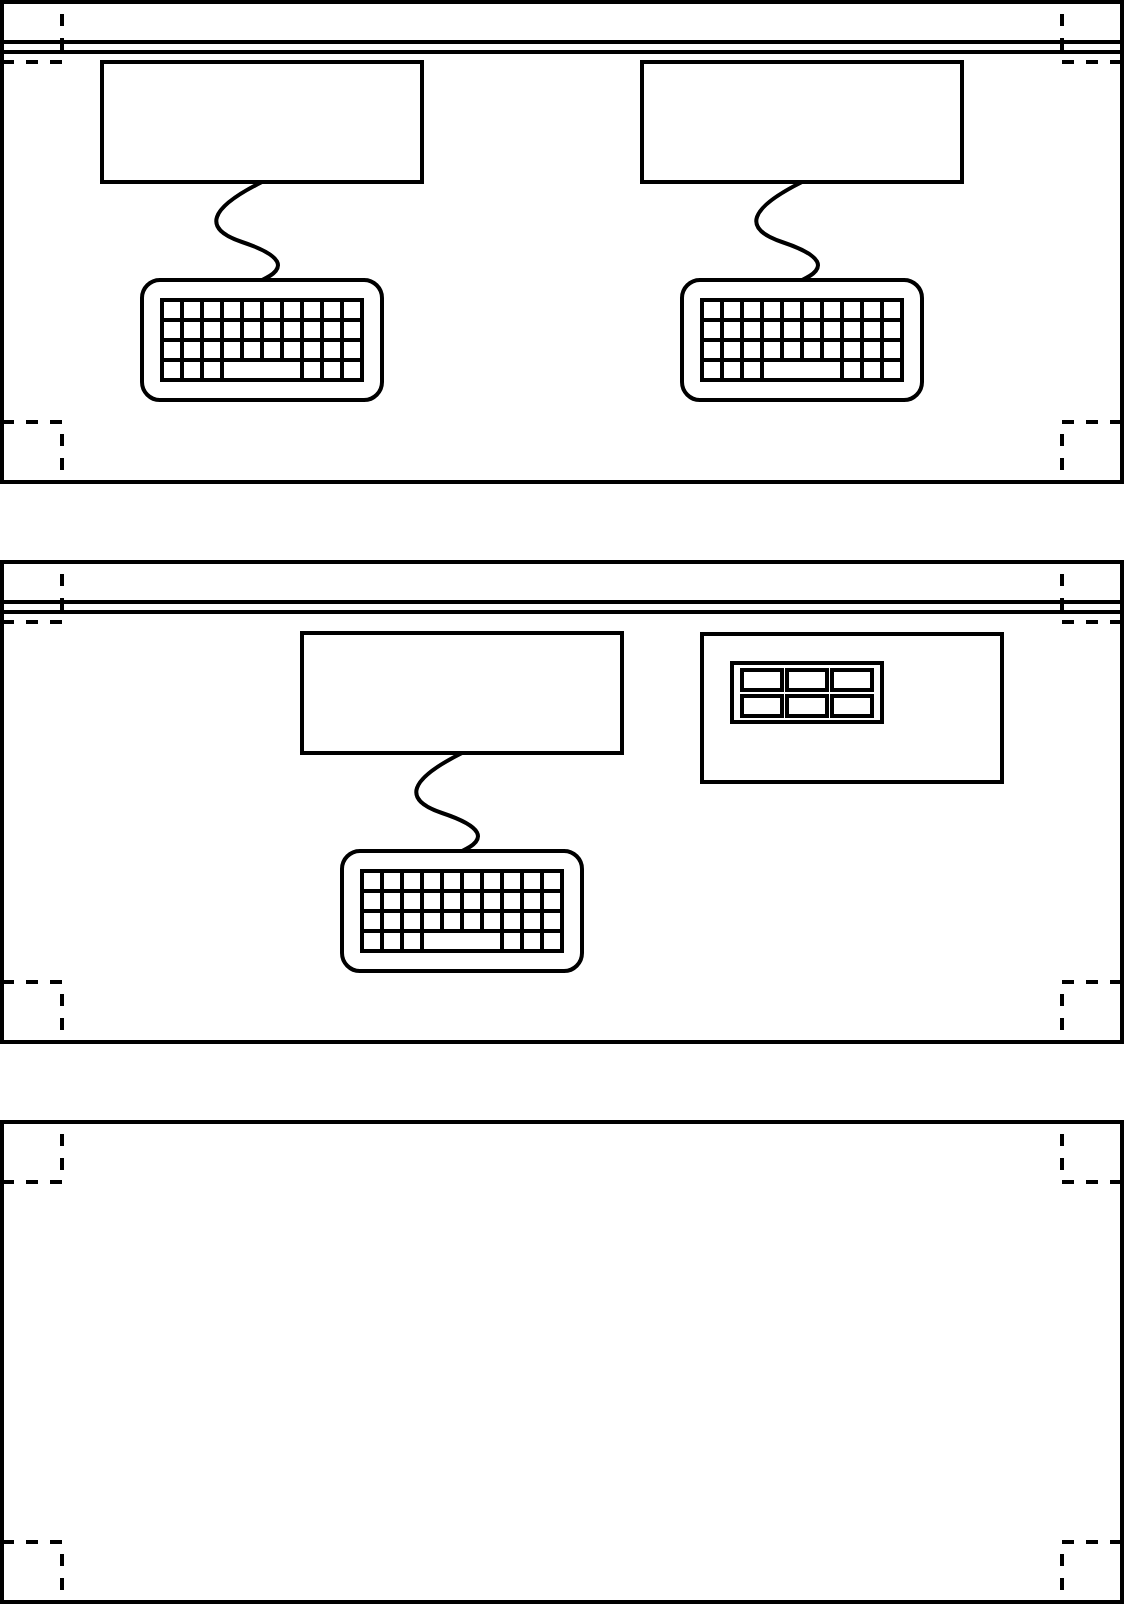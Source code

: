 <mxfile version="13.1.11" type="device"><diagram id="55ln4BADIllFZvffMcHa" name="Page-1"><mxGraphModel dx="1185" dy="594" grid="1" gridSize="10" guides="1" tooltips="1" connect="1" arrows="1" fold="1" page="1" pageScale="1" pageWidth="827" pageHeight="1169" math="0" shadow="0"><root><mxCell id="0"/><mxCell id="1" parent="0"/><mxCell id="zdKmjRw9UMCAb6w1FEv--1" value="" style="rounded=0;whiteSpace=wrap;html=1;fillColor=none;strokeWidth=2;" vertex="1" parent="1"><mxGeometry x="80" y="160" width="560" height="240" as="geometry"/></mxCell><mxCell id="zdKmjRw9UMCAb6w1FEv--2" value="" style="whiteSpace=wrap;html=1;aspect=fixed;dashed=1;fillColor=none;strokeWidth=2;" vertex="1" parent="1"><mxGeometry x="80" y="370" width="30" height="30" as="geometry"/></mxCell><mxCell id="zdKmjRw9UMCAb6w1FEv--4" value="" style="whiteSpace=wrap;html=1;aspect=fixed;dashed=1;fillColor=none;strokeWidth=2;" vertex="1" parent="1"><mxGeometry x="80" y="160" width="30" height="30" as="geometry"/></mxCell><mxCell id="zdKmjRw9UMCAb6w1FEv--5" value="" style="whiteSpace=wrap;html=1;aspect=fixed;dashed=1;fillColor=none;strokeWidth=2;" vertex="1" parent="1"><mxGeometry x="610" y="160" width="30" height="30" as="geometry"/></mxCell><mxCell id="zdKmjRw9UMCAb6w1FEv--6" value="" style="whiteSpace=wrap;html=1;aspect=fixed;dashed=1;fillColor=none;strokeWidth=2;" vertex="1" parent="1"><mxGeometry x="610" y="370" width="30" height="30" as="geometry"/></mxCell><mxCell id="zdKmjRw9UMCAb6w1FEv--7" value="" style="rounded=0;whiteSpace=wrap;html=1;strokeWidth=2;" vertex="1" parent="1"><mxGeometry x="130" y="190" width="160" height="60" as="geometry"/></mxCell><mxCell id="zdKmjRw9UMCAb6w1FEv--8" value="" style="shape=link;html=1;entryX=1;entryY=0.75;entryDx=0;entryDy=0;exitX=0;exitY=0.75;exitDx=0;exitDy=0;strokeWidth=2;" edge="1" parent="1" source="zdKmjRw9UMCAb6w1FEv--4" target="zdKmjRw9UMCAb6w1FEv--5"><mxGeometry width="50" height="50" relative="1" as="geometry"><mxPoint x="150" y="370" as="sourcePoint"/><mxPoint x="200" y="320" as="targetPoint"/></mxGeometry></mxCell><mxCell id="zdKmjRw9UMCAb6w1FEv--9" value="" style="rounded=1;whiteSpace=wrap;html=1;strokeWidth=2;" vertex="1" parent="1"><mxGeometry x="150" y="299" width="120" height="60" as="geometry"/></mxCell><mxCell id="zdKmjRw9UMCAb6w1FEv--10" value="" style="rounded=0;whiteSpace=wrap;html=1;strokeWidth=2;" vertex="1" parent="1"><mxGeometry x="160" y="309" width="100" height="40" as="geometry"/></mxCell><mxCell id="zdKmjRw9UMCAb6w1FEv--11" value="" style="whiteSpace=wrap;html=1;aspect=fixed;strokeWidth=2;" vertex="1" parent="1"><mxGeometry x="160" y="309" width="10" height="10" as="geometry"/></mxCell><mxCell id="zdKmjRw9UMCAb6w1FEv--12" value="" style="whiteSpace=wrap;html=1;aspect=fixed;strokeWidth=2;" vertex="1" parent="1"><mxGeometry x="170" y="309" width="10" height="10" as="geometry"/></mxCell><mxCell id="zdKmjRw9UMCAb6w1FEv--13" value="" style="whiteSpace=wrap;html=1;aspect=fixed;strokeWidth=2;" vertex="1" parent="1"><mxGeometry x="180" y="309" width="10" height="10" as="geometry"/></mxCell><mxCell id="zdKmjRw9UMCAb6w1FEv--14" value="" style="whiteSpace=wrap;html=1;aspect=fixed;fontStyle=1;strokeWidth=2;" vertex="1" parent="1"><mxGeometry x="190" y="309" width="10" height="10" as="geometry"/></mxCell><mxCell id="zdKmjRw9UMCAb6w1FEv--15" value="" style="whiteSpace=wrap;html=1;aspect=fixed;strokeWidth=2;" vertex="1" parent="1"><mxGeometry x="200" y="309" width="10" height="10" as="geometry"/></mxCell><mxCell id="zdKmjRw9UMCAb6w1FEv--16" value="" style="whiteSpace=wrap;html=1;aspect=fixed;strokeWidth=2;" vertex="1" parent="1"><mxGeometry x="210" y="309" width="10" height="10" as="geometry"/></mxCell><mxCell id="zdKmjRw9UMCAb6w1FEv--17" value="" style="whiteSpace=wrap;html=1;aspect=fixed;strokeWidth=2;" vertex="1" parent="1"><mxGeometry x="170" y="319" width="10" height="10" as="geometry"/></mxCell><mxCell id="zdKmjRw9UMCAb6w1FEv--18" value="" style="whiteSpace=wrap;html=1;aspect=fixed;strokeWidth=2;" vertex="1" parent="1"><mxGeometry x="180" y="329" width="10" height="10" as="geometry"/></mxCell><mxCell id="zdKmjRw9UMCAb6w1FEv--20" value="" style="whiteSpace=wrap;html=1;aspect=fixed;strokeWidth=2;" vertex="1" parent="1"><mxGeometry x="180" y="319" width="10" height="10" as="geometry"/></mxCell><mxCell id="zdKmjRw9UMCAb6w1FEv--21" value="" style="whiteSpace=wrap;html=1;aspect=fixed;strokeWidth=2;" vertex="1" parent="1"><mxGeometry x="190" y="329" width="10" height="10" as="geometry"/></mxCell><mxCell id="zdKmjRw9UMCAb6w1FEv--23" value="" style="whiteSpace=wrap;html=1;aspect=fixed;strokeWidth=2;" vertex="1" parent="1"><mxGeometry x="190" y="319" width="10" height="10" as="geometry"/></mxCell><mxCell id="zdKmjRw9UMCAb6w1FEv--24" value="" style="whiteSpace=wrap;html=1;aspect=fixed;strokeWidth=2;" vertex="1" parent="1"><mxGeometry x="200" y="329" width="10" height="10" as="geometry"/></mxCell><mxCell id="zdKmjRw9UMCAb6w1FEv--26" value="" style="whiteSpace=wrap;html=1;aspect=fixed;fontStyle=1;strokeWidth=2;" vertex="1" parent="1"><mxGeometry x="200" y="319" width="10" height="10" as="geometry"/></mxCell><mxCell id="zdKmjRw9UMCAb6w1FEv--27" value="" style="whiteSpace=wrap;html=1;aspect=fixed;fontStyle=1;strokeWidth=2;" vertex="1" parent="1"><mxGeometry x="210" y="329" width="10" height="10" as="geometry"/></mxCell><mxCell id="zdKmjRw9UMCAb6w1FEv--29" value="" style="whiteSpace=wrap;html=1;aspect=fixed;strokeWidth=2;" vertex="1" parent="1"><mxGeometry x="210" y="319" width="10" height="10" as="geometry"/></mxCell><mxCell id="zdKmjRw9UMCAb6w1FEv--30" value="" style="whiteSpace=wrap;html=1;aspect=fixed;strokeWidth=2;" vertex="1" parent="1"><mxGeometry x="220" y="329" width="10" height="10" as="geometry"/></mxCell><mxCell id="zdKmjRw9UMCAb6w1FEv--31" value="" style="whiteSpace=wrap;html=1;aspect=fixed;strokeWidth=2;" vertex="1" parent="1"><mxGeometry x="230" y="339" width="10" height="10" as="geometry"/></mxCell><mxCell id="zdKmjRw9UMCAb6w1FEv--32" value="" style="whiteSpace=wrap;html=1;aspect=fixed;strokeWidth=2;" vertex="1" parent="1"><mxGeometry x="220" y="319" width="10" height="10" as="geometry"/></mxCell><mxCell id="zdKmjRw9UMCAb6w1FEv--33" value="" style="whiteSpace=wrap;html=1;aspect=fixed;strokeWidth=2;" vertex="1" parent="1"><mxGeometry x="230" y="329" width="10" height="10" as="geometry"/></mxCell><mxCell id="zdKmjRw9UMCAb6w1FEv--34" value="" style="whiteSpace=wrap;html=1;aspect=fixed;strokeWidth=2;" vertex="1" parent="1"><mxGeometry x="240" y="339" width="10" height="10" as="geometry"/></mxCell><mxCell id="zdKmjRw9UMCAb6w1FEv--35" value="" style="whiteSpace=wrap;html=1;aspect=fixed;strokeWidth=2;" vertex="1" parent="1"><mxGeometry x="220" y="309" width="10" height="10" as="geometry"/></mxCell><mxCell id="zdKmjRw9UMCAb6w1FEv--36" value="" style="whiteSpace=wrap;html=1;aspect=fixed;strokeWidth=2;" vertex="1" parent="1"><mxGeometry x="230" y="319" width="10" height="10" as="geometry"/></mxCell><mxCell id="zdKmjRw9UMCAb6w1FEv--37" value="" style="whiteSpace=wrap;html=1;aspect=fixed;strokeWidth=2;" vertex="1" parent="1"><mxGeometry x="240" y="329" width="10" height="10" as="geometry"/></mxCell><mxCell id="zdKmjRw9UMCAb6w1FEv--38" value="" style="whiteSpace=wrap;html=1;aspect=fixed;strokeWidth=2;" vertex="1" parent="1"><mxGeometry x="250" y="339" width="10" height="10" as="geometry"/></mxCell><mxCell id="zdKmjRw9UMCAb6w1FEv--39" value="" style="whiteSpace=wrap;html=1;aspect=fixed;strokeWidth=2;" vertex="1" parent="1"><mxGeometry x="230" y="309" width="10" height="10" as="geometry"/></mxCell><mxCell id="zdKmjRw9UMCAb6w1FEv--40" value="" style="whiteSpace=wrap;html=1;aspect=fixed;strokeWidth=2;" vertex="1" parent="1"><mxGeometry x="240" y="319" width="10" height="10" as="geometry"/></mxCell><mxCell id="zdKmjRw9UMCAb6w1FEv--41" value="" style="whiteSpace=wrap;html=1;aspect=fixed;strokeWidth=2;" vertex="1" parent="1"><mxGeometry x="250" y="329" width="10" height="10" as="geometry"/></mxCell><mxCell id="zdKmjRw9UMCAb6w1FEv--42" value="" style="whiteSpace=wrap;html=1;aspect=fixed;strokeWidth=2;" vertex="1" parent="1"><mxGeometry x="240" y="309" width="10" height="10" as="geometry"/></mxCell><mxCell id="zdKmjRw9UMCAb6w1FEv--43" value="" style="whiteSpace=wrap;html=1;aspect=fixed;strokeWidth=2;" vertex="1" parent="1"><mxGeometry x="250" y="319" width="10" height="10" as="geometry"/></mxCell><mxCell id="zdKmjRw9UMCAb6w1FEv--44" value="" style="whiteSpace=wrap;html=1;aspect=fixed;strokeWidth=2;" vertex="1" parent="1"><mxGeometry x="250" y="309" width="10" height="10" as="geometry"/></mxCell><mxCell id="zdKmjRw9UMCAb6w1FEv--45" value="" style="whiteSpace=wrap;html=1;aspect=fixed;strokeWidth=2;" vertex="1" parent="1"><mxGeometry x="160" y="319" width="10" height="10" as="geometry"/></mxCell><mxCell id="zdKmjRw9UMCAb6w1FEv--46" value="" style="whiteSpace=wrap;html=1;aspect=fixed;strokeWidth=2;" vertex="1" parent="1"><mxGeometry x="170" y="329" width="10" height="10" as="geometry"/></mxCell><mxCell id="zdKmjRw9UMCAb6w1FEv--47" value="" style="whiteSpace=wrap;html=1;aspect=fixed;strokeWidth=2;" vertex="1" parent="1"><mxGeometry x="180" y="339" width="10" height="10" as="geometry"/></mxCell><mxCell id="zdKmjRw9UMCAb6w1FEv--48" value="" style="whiteSpace=wrap;html=1;aspect=fixed;strokeWidth=2;" vertex="1" parent="1"><mxGeometry x="160" y="329" width="10" height="10" as="geometry"/></mxCell><mxCell id="zdKmjRw9UMCAb6w1FEv--49" value="" style="whiteSpace=wrap;html=1;aspect=fixed;strokeWidth=2;" vertex="1" parent="1"><mxGeometry x="170" y="339" width="10" height="10" as="geometry"/></mxCell><mxCell id="zdKmjRw9UMCAb6w1FEv--50" value="" style="whiteSpace=wrap;html=1;aspect=fixed;strokeWidth=2;" vertex="1" parent="1"><mxGeometry x="160" y="339" width="10" height="10" as="geometry"/></mxCell><mxCell id="zdKmjRw9UMCAb6w1FEv--51" value="" style="curved=1;endArrow=none;html=1;exitX=0.5;exitY=0;exitDx=0;exitDy=0;entryX=0.5;entryY=1;entryDx=0;entryDy=0;endFill=0;strokeWidth=2;" edge="1" parent="1" source="zdKmjRw9UMCAb6w1FEv--9" target="zdKmjRw9UMCAb6w1FEv--7"><mxGeometry width="50" height="50" relative="1" as="geometry"><mxPoint x="-100" y="350" as="sourcePoint"/><mxPoint x="-50" y="300" as="targetPoint"/><Array as="points"><mxPoint x="230" y="290"/><mxPoint x="170" y="270"/></Array></mxGeometry></mxCell><mxCell id="zdKmjRw9UMCAb6w1FEv--70" value="" style="rounded=0;whiteSpace=wrap;html=1;strokeWidth=2;" vertex="1" parent="1"><mxGeometry x="400" y="190" width="160" height="60" as="geometry"/></mxCell><mxCell id="zdKmjRw9UMCAb6w1FEv--71" value="" style="rounded=1;whiteSpace=wrap;html=1;strokeWidth=2;" vertex="1" parent="1"><mxGeometry x="420" y="299" width="120" height="60" as="geometry"/></mxCell><mxCell id="zdKmjRw9UMCAb6w1FEv--72" value="" style="rounded=0;whiteSpace=wrap;html=1;strokeWidth=2;" vertex="1" parent="1"><mxGeometry x="430" y="309" width="100" height="40" as="geometry"/></mxCell><mxCell id="zdKmjRw9UMCAb6w1FEv--73" value="" style="whiteSpace=wrap;html=1;aspect=fixed;strokeWidth=2;" vertex="1" parent="1"><mxGeometry x="430" y="309" width="10" height="10" as="geometry"/></mxCell><mxCell id="zdKmjRw9UMCAb6w1FEv--74" value="" style="whiteSpace=wrap;html=1;aspect=fixed;strokeWidth=2;" vertex="1" parent="1"><mxGeometry x="440" y="309" width="10" height="10" as="geometry"/></mxCell><mxCell id="zdKmjRw9UMCAb6w1FEv--75" value="" style="whiteSpace=wrap;html=1;aspect=fixed;strokeWidth=2;" vertex="1" parent="1"><mxGeometry x="450" y="309" width="10" height="10" as="geometry"/></mxCell><mxCell id="zdKmjRw9UMCAb6w1FEv--76" value="" style="whiteSpace=wrap;html=1;aspect=fixed;fontStyle=1;strokeWidth=2;" vertex="1" parent="1"><mxGeometry x="460" y="309" width="10" height="10" as="geometry"/></mxCell><mxCell id="zdKmjRw9UMCAb6w1FEv--77" value="" style="whiteSpace=wrap;html=1;aspect=fixed;strokeWidth=2;" vertex="1" parent="1"><mxGeometry x="470" y="309" width="10" height="10" as="geometry"/></mxCell><mxCell id="zdKmjRw9UMCAb6w1FEv--78" value="" style="whiteSpace=wrap;html=1;aspect=fixed;strokeWidth=2;" vertex="1" parent="1"><mxGeometry x="480" y="309" width="10" height="10" as="geometry"/></mxCell><mxCell id="zdKmjRw9UMCAb6w1FEv--79" value="" style="whiteSpace=wrap;html=1;aspect=fixed;strokeWidth=2;" vertex="1" parent="1"><mxGeometry x="440" y="319" width="10" height="10" as="geometry"/></mxCell><mxCell id="zdKmjRw9UMCAb6w1FEv--80" value="" style="whiteSpace=wrap;html=1;aspect=fixed;strokeWidth=2;" vertex="1" parent="1"><mxGeometry x="450" y="329" width="10" height="10" as="geometry"/></mxCell><mxCell id="zdKmjRw9UMCAb6w1FEv--81" value="" style="whiteSpace=wrap;html=1;aspect=fixed;strokeWidth=2;" vertex="1" parent="1"><mxGeometry x="450" y="319" width="10" height="10" as="geometry"/></mxCell><mxCell id="zdKmjRw9UMCAb6w1FEv--82" value="" style="whiteSpace=wrap;html=1;aspect=fixed;strokeWidth=2;" vertex="1" parent="1"><mxGeometry x="460" y="329" width="10" height="10" as="geometry"/></mxCell><mxCell id="zdKmjRw9UMCAb6w1FEv--83" value="" style="whiteSpace=wrap;html=1;aspect=fixed;strokeWidth=2;" vertex="1" parent="1"><mxGeometry x="460" y="319" width="10" height="10" as="geometry"/></mxCell><mxCell id="zdKmjRw9UMCAb6w1FEv--84" value="" style="whiteSpace=wrap;html=1;aspect=fixed;strokeWidth=2;" vertex="1" parent="1"><mxGeometry x="470" y="329" width="10" height="10" as="geometry"/></mxCell><mxCell id="zdKmjRw9UMCAb6w1FEv--85" value="" style="whiteSpace=wrap;html=1;aspect=fixed;fontStyle=1;strokeWidth=2;" vertex="1" parent="1"><mxGeometry x="470" y="319" width="10" height="10" as="geometry"/></mxCell><mxCell id="zdKmjRw9UMCAb6w1FEv--86" value="" style="whiteSpace=wrap;html=1;aspect=fixed;fontStyle=1;strokeWidth=2;" vertex="1" parent="1"><mxGeometry x="480" y="329" width="10" height="10" as="geometry"/></mxCell><mxCell id="zdKmjRw9UMCAb6w1FEv--87" value="" style="whiteSpace=wrap;html=1;aspect=fixed;strokeWidth=2;" vertex="1" parent="1"><mxGeometry x="480" y="319" width="10" height="10" as="geometry"/></mxCell><mxCell id="zdKmjRw9UMCAb6w1FEv--88" value="" style="whiteSpace=wrap;html=1;aspect=fixed;strokeWidth=2;" vertex="1" parent="1"><mxGeometry x="490" y="329" width="10" height="10" as="geometry"/></mxCell><mxCell id="zdKmjRw9UMCAb6w1FEv--89" value="" style="whiteSpace=wrap;html=1;aspect=fixed;strokeWidth=2;" vertex="1" parent="1"><mxGeometry x="500" y="339" width="10" height="10" as="geometry"/></mxCell><mxCell id="zdKmjRw9UMCAb6w1FEv--90" value="" style="whiteSpace=wrap;html=1;aspect=fixed;strokeWidth=2;" vertex="1" parent="1"><mxGeometry x="490" y="319" width="10" height="10" as="geometry"/></mxCell><mxCell id="zdKmjRw9UMCAb6w1FEv--91" value="" style="whiteSpace=wrap;html=1;aspect=fixed;strokeWidth=2;" vertex="1" parent="1"><mxGeometry x="500" y="329" width="10" height="10" as="geometry"/></mxCell><mxCell id="zdKmjRw9UMCAb6w1FEv--92" value="" style="whiteSpace=wrap;html=1;aspect=fixed;strokeWidth=2;" vertex="1" parent="1"><mxGeometry x="510" y="339" width="10" height="10" as="geometry"/></mxCell><mxCell id="zdKmjRw9UMCAb6w1FEv--93" value="" style="whiteSpace=wrap;html=1;aspect=fixed;strokeWidth=2;" vertex="1" parent="1"><mxGeometry x="490" y="309" width="10" height="10" as="geometry"/></mxCell><mxCell id="zdKmjRw9UMCAb6w1FEv--94" value="" style="whiteSpace=wrap;html=1;aspect=fixed;strokeWidth=2;" vertex="1" parent="1"><mxGeometry x="500" y="319" width="10" height="10" as="geometry"/></mxCell><mxCell id="zdKmjRw9UMCAb6w1FEv--95" value="" style="whiteSpace=wrap;html=1;aspect=fixed;strokeWidth=2;" vertex="1" parent="1"><mxGeometry x="510" y="329" width="10" height="10" as="geometry"/></mxCell><mxCell id="zdKmjRw9UMCAb6w1FEv--96" value="" style="whiteSpace=wrap;html=1;aspect=fixed;strokeWidth=2;" vertex="1" parent="1"><mxGeometry x="520" y="339" width="10" height="10" as="geometry"/></mxCell><mxCell id="zdKmjRw9UMCAb6w1FEv--97" value="" style="whiteSpace=wrap;html=1;aspect=fixed;strokeWidth=2;" vertex="1" parent="1"><mxGeometry x="500" y="309" width="10" height="10" as="geometry"/></mxCell><mxCell id="zdKmjRw9UMCAb6w1FEv--98" value="" style="whiteSpace=wrap;html=1;aspect=fixed;strokeWidth=2;" vertex="1" parent="1"><mxGeometry x="510" y="319" width="10" height="10" as="geometry"/></mxCell><mxCell id="zdKmjRw9UMCAb6w1FEv--99" value="" style="whiteSpace=wrap;html=1;aspect=fixed;strokeWidth=2;" vertex="1" parent="1"><mxGeometry x="520" y="329" width="10" height="10" as="geometry"/></mxCell><mxCell id="zdKmjRw9UMCAb6w1FEv--100" value="" style="whiteSpace=wrap;html=1;aspect=fixed;strokeWidth=2;" vertex="1" parent="1"><mxGeometry x="510" y="309" width="10" height="10" as="geometry"/></mxCell><mxCell id="zdKmjRw9UMCAb6w1FEv--101" value="" style="whiteSpace=wrap;html=1;aspect=fixed;strokeWidth=2;" vertex="1" parent="1"><mxGeometry x="520" y="319" width="10" height="10" as="geometry"/></mxCell><mxCell id="zdKmjRw9UMCAb6w1FEv--102" value="" style="whiteSpace=wrap;html=1;aspect=fixed;strokeWidth=2;" vertex="1" parent="1"><mxGeometry x="520" y="309" width="10" height="10" as="geometry"/></mxCell><mxCell id="zdKmjRw9UMCAb6w1FEv--103" value="" style="whiteSpace=wrap;html=1;aspect=fixed;strokeWidth=2;" vertex="1" parent="1"><mxGeometry x="430" y="319" width="10" height="10" as="geometry"/></mxCell><mxCell id="zdKmjRw9UMCAb6w1FEv--104" value="" style="whiteSpace=wrap;html=1;aspect=fixed;strokeWidth=2;" vertex="1" parent="1"><mxGeometry x="440" y="329" width="10" height="10" as="geometry"/></mxCell><mxCell id="zdKmjRw9UMCAb6w1FEv--105" value="" style="whiteSpace=wrap;html=1;aspect=fixed;strokeWidth=2;" vertex="1" parent="1"><mxGeometry x="450" y="339" width="10" height="10" as="geometry"/></mxCell><mxCell id="zdKmjRw9UMCAb6w1FEv--106" value="" style="whiteSpace=wrap;html=1;aspect=fixed;strokeWidth=2;" vertex="1" parent="1"><mxGeometry x="430" y="329" width="10" height="10" as="geometry"/></mxCell><mxCell id="zdKmjRw9UMCAb6w1FEv--107" value="" style="whiteSpace=wrap;html=1;aspect=fixed;strokeWidth=2;" vertex="1" parent="1"><mxGeometry x="440" y="339" width="10" height="10" as="geometry"/></mxCell><mxCell id="zdKmjRw9UMCAb6w1FEv--108" value="" style="whiteSpace=wrap;html=1;aspect=fixed;strokeWidth=2;" vertex="1" parent="1"><mxGeometry x="430" y="339" width="10" height="10" as="geometry"/></mxCell><mxCell id="zdKmjRw9UMCAb6w1FEv--109" value="" style="curved=1;endArrow=none;html=1;exitX=0.5;exitY=0;exitDx=0;exitDy=0;entryX=0.5;entryY=1;entryDx=0;entryDy=0;endFill=0;strokeWidth=2;" edge="1" parent="1" source="zdKmjRw9UMCAb6w1FEv--71" target="zdKmjRw9UMCAb6w1FEv--70"><mxGeometry width="50" height="50" relative="1" as="geometry"><mxPoint x="170" y="350" as="sourcePoint"/><mxPoint x="220" y="300" as="targetPoint"/><Array as="points"><mxPoint x="500" y="290"/><mxPoint x="440" y="270"/></Array></mxGeometry></mxCell><mxCell id="zdKmjRw9UMCAb6w1FEv--119" value="" style="rounded=0;whiteSpace=wrap;html=1;fillColor=none;strokeWidth=2;" vertex="1" parent="1"><mxGeometry x="80" y="440" width="560" height="240" as="geometry"/></mxCell><mxCell id="zdKmjRw9UMCAb6w1FEv--120" value="" style="whiteSpace=wrap;html=1;aspect=fixed;dashed=1;fillColor=none;strokeWidth=2;" vertex="1" parent="1"><mxGeometry x="80" y="650" width="30" height="30" as="geometry"/></mxCell><mxCell id="zdKmjRw9UMCAb6w1FEv--121" value="" style="whiteSpace=wrap;html=1;aspect=fixed;dashed=1;fillColor=none;strokeWidth=2;" vertex="1" parent="1"><mxGeometry x="80" y="440" width="30" height="30" as="geometry"/></mxCell><mxCell id="zdKmjRw9UMCAb6w1FEv--122" value="" style="whiteSpace=wrap;html=1;aspect=fixed;dashed=1;fillColor=none;strokeWidth=2;" vertex="1" parent="1"><mxGeometry x="610" y="440" width="30" height="30" as="geometry"/></mxCell><mxCell id="zdKmjRw9UMCAb6w1FEv--123" value="" style="whiteSpace=wrap;html=1;aspect=fixed;dashed=1;fillColor=none;strokeWidth=2;" vertex="1" parent="1"><mxGeometry x="610" y="650" width="30" height="30" as="geometry"/></mxCell><mxCell id="zdKmjRw9UMCAb6w1FEv--124" value="" style="shape=link;html=1;entryX=1;entryY=0.75;entryDx=0;entryDy=0;exitX=0;exitY=0.75;exitDx=0;exitDy=0;strokeWidth=2;" edge="1" parent="1" source="zdKmjRw9UMCAb6w1FEv--121" target="zdKmjRw9UMCAb6w1FEv--122"><mxGeometry width="50" height="50" relative="1" as="geometry"><mxPoint x="150" y="650" as="sourcePoint"/><mxPoint x="200" y="600" as="targetPoint"/></mxGeometry></mxCell><mxCell id="zdKmjRw9UMCAb6w1FEv--125" value="" style="rounded=0;whiteSpace=wrap;html=1;strokeWidth=2;" vertex="1" parent="1"><mxGeometry x="230" y="475.5" width="160" height="60" as="geometry"/></mxCell><mxCell id="zdKmjRw9UMCAb6w1FEv--126" value="" style="rounded=1;whiteSpace=wrap;html=1;strokeWidth=2;" vertex="1" parent="1"><mxGeometry x="250" y="584.5" width="120" height="60" as="geometry"/></mxCell><mxCell id="zdKmjRw9UMCAb6w1FEv--127" value="" style="rounded=0;whiteSpace=wrap;html=1;strokeWidth=2;" vertex="1" parent="1"><mxGeometry x="260" y="594.5" width="100" height="40" as="geometry"/></mxCell><mxCell id="zdKmjRw9UMCAb6w1FEv--128" value="" style="whiteSpace=wrap;html=1;aspect=fixed;strokeWidth=2;" vertex="1" parent="1"><mxGeometry x="260" y="594.5" width="10" height="10" as="geometry"/></mxCell><mxCell id="zdKmjRw9UMCAb6w1FEv--129" value="" style="whiteSpace=wrap;html=1;aspect=fixed;strokeWidth=2;" vertex="1" parent="1"><mxGeometry x="270" y="594.5" width="10" height="10" as="geometry"/></mxCell><mxCell id="zdKmjRw9UMCAb6w1FEv--130" value="" style="whiteSpace=wrap;html=1;aspect=fixed;strokeWidth=2;" vertex="1" parent="1"><mxGeometry x="280" y="594.5" width="10" height="10" as="geometry"/></mxCell><mxCell id="zdKmjRw9UMCAb6w1FEv--131" value="" style="whiteSpace=wrap;html=1;aspect=fixed;fontStyle=1;strokeWidth=2;" vertex="1" parent="1"><mxGeometry x="290" y="594.5" width="10" height="10" as="geometry"/></mxCell><mxCell id="zdKmjRw9UMCAb6w1FEv--132" value="" style="whiteSpace=wrap;html=1;aspect=fixed;strokeWidth=2;" vertex="1" parent="1"><mxGeometry x="300" y="594.5" width="10" height="10" as="geometry"/></mxCell><mxCell id="zdKmjRw9UMCAb6w1FEv--133" value="" style="whiteSpace=wrap;html=1;aspect=fixed;strokeWidth=2;" vertex="1" parent="1"><mxGeometry x="310" y="594.5" width="10" height="10" as="geometry"/></mxCell><mxCell id="zdKmjRw9UMCAb6w1FEv--134" value="" style="whiteSpace=wrap;html=1;aspect=fixed;strokeWidth=2;" vertex="1" parent="1"><mxGeometry x="270" y="604.5" width="10" height="10" as="geometry"/></mxCell><mxCell id="zdKmjRw9UMCAb6w1FEv--135" value="" style="whiteSpace=wrap;html=1;aspect=fixed;strokeWidth=2;" vertex="1" parent="1"><mxGeometry x="280" y="614.5" width="10" height="10" as="geometry"/></mxCell><mxCell id="zdKmjRw9UMCAb6w1FEv--136" value="" style="whiteSpace=wrap;html=1;aspect=fixed;strokeWidth=2;" vertex="1" parent="1"><mxGeometry x="280" y="604.5" width="10" height="10" as="geometry"/></mxCell><mxCell id="zdKmjRw9UMCAb6w1FEv--137" value="" style="whiteSpace=wrap;html=1;aspect=fixed;strokeWidth=2;" vertex="1" parent="1"><mxGeometry x="290" y="614.5" width="10" height="10" as="geometry"/></mxCell><mxCell id="zdKmjRw9UMCAb6w1FEv--138" value="" style="whiteSpace=wrap;html=1;aspect=fixed;strokeWidth=2;" vertex="1" parent="1"><mxGeometry x="290" y="604.5" width="10" height="10" as="geometry"/></mxCell><mxCell id="zdKmjRw9UMCAb6w1FEv--139" value="" style="whiteSpace=wrap;html=1;aspect=fixed;strokeWidth=2;" vertex="1" parent="1"><mxGeometry x="300" y="614.5" width="10" height="10" as="geometry"/></mxCell><mxCell id="zdKmjRw9UMCAb6w1FEv--140" value="" style="whiteSpace=wrap;html=1;aspect=fixed;fontStyle=1;strokeWidth=2;" vertex="1" parent="1"><mxGeometry x="300" y="604.5" width="10" height="10" as="geometry"/></mxCell><mxCell id="zdKmjRw9UMCAb6w1FEv--141" value="" style="whiteSpace=wrap;html=1;aspect=fixed;fontStyle=1;strokeWidth=2;" vertex="1" parent="1"><mxGeometry x="310" y="614.5" width="10" height="10" as="geometry"/></mxCell><mxCell id="zdKmjRw9UMCAb6w1FEv--142" value="" style="whiteSpace=wrap;html=1;aspect=fixed;strokeWidth=2;" vertex="1" parent="1"><mxGeometry x="310" y="604.5" width="10" height="10" as="geometry"/></mxCell><mxCell id="zdKmjRw9UMCAb6w1FEv--143" value="" style="whiteSpace=wrap;html=1;aspect=fixed;strokeWidth=2;" vertex="1" parent="1"><mxGeometry x="320" y="614.5" width="10" height="10" as="geometry"/></mxCell><mxCell id="zdKmjRw9UMCAb6w1FEv--144" value="" style="whiteSpace=wrap;html=1;aspect=fixed;strokeWidth=2;" vertex="1" parent="1"><mxGeometry x="330" y="624.5" width="10" height="10" as="geometry"/></mxCell><mxCell id="zdKmjRw9UMCAb6w1FEv--145" value="" style="whiteSpace=wrap;html=1;aspect=fixed;strokeWidth=2;" vertex="1" parent="1"><mxGeometry x="320" y="604.5" width="10" height="10" as="geometry"/></mxCell><mxCell id="zdKmjRw9UMCAb6w1FEv--146" value="" style="whiteSpace=wrap;html=1;aspect=fixed;strokeWidth=2;" vertex="1" parent="1"><mxGeometry x="330" y="614.5" width="10" height="10" as="geometry"/></mxCell><mxCell id="zdKmjRw9UMCAb6w1FEv--147" value="" style="whiteSpace=wrap;html=1;aspect=fixed;strokeWidth=2;" vertex="1" parent="1"><mxGeometry x="340" y="624.5" width="10" height="10" as="geometry"/></mxCell><mxCell id="zdKmjRw9UMCAb6w1FEv--148" value="" style="whiteSpace=wrap;html=1;aspect=fixed;strokeWidth=2;" vertex="1" parent="1"><mxGeometry x="320" y="594.5" width="10" height="10" as="geometry"/></mxCell><mxCell id="zdKmjRw9UMCAb6w1FEv--149" value="" style="whiteSpace=wrap;html=1;aspect=fixed;strokeWidth=2;" vertex="1" parent="1"><mxGeometry x="330" y="604.5" width="10" height="10" as="geometry"/></mxCell><mxCell id="zdKmjRw9UMCAb6w1FEv--150" value="" style="whiteSpace=wrap;html=1;aspect=fixed;strokeWidth=2;" vertex="1" parent="1"><mxGeometry x="340" y="614.5" width="10" height="10" as="geometry"/></mxCell><mxCell id="zdKmjRw9UMCAb6w1FEv--151" value="" style="whiteSpace=wrap;html=1;aspect=fixed;strokeWidth=2;" vertex="1" parent="1"><mxGeometry x="350" y="624.5" width="10" height="10" as="geometry"/></mxCell><mxCell id="zdKmjRw9UMCAb6w1FEv--152" value="" style="whiteSpace=wrap;html=1;aspect=fixed;strokeWidth=2;" vertex="1" parent="1"><mxGeometry x="330" y="594.5" width="10" height="10" as="geometry"/></mxCell><mxCell id="zdKmjRw9UMCAb6w1FEv--153" value="" style="whiteSpace=wrap;html=1;aspect=fixed;strokeWidth=2;" vertex="1" parent="1"><mxGeometry x="340" y="604.5" width="10" height="10" as="geometry"/></mxCell><mxCell id="zdKmjRw9UMCAb6w1FEv--154" value="" style="whiteSpace=wrap;html=1;aspect=fixed;strokeWidth=2;" vertex="1" parent="1"><mxGeometry x="350" y="614.5" width="10" height="10" as="geometry"/></mxCell><mxCell id="zdKmjRw9UMCAb6w1FEv--155" value="" style="whiteSpace=wrap;html=1;aspect=fixed;strokeWidth=2;" vertex="1" parent="1"><mxGeometry x="340" y="594.5" width="10" height="10" as="geometry"/></mxCell><mxCell id="zdKmjRw9UMCAb6w1FEv--156" value="" style="whiteSpace=wrap;html=1;aspect=fixed;strokeWidth=2;" vertex="1" parent="1"><mxGeometry x="350" y="604.5" width="10" height="10" as="geometry"/></mxCell><mxCell id="zdKmjRw9UMCAb6w1FEv--157" value="" style="whiteSpace=wrap;html=1;aspect=fixed;strokeWidth=2;" vertex="1" parent="1"><mxGeometry x="350" y="594.5" width="10" height="10" as="geometry"/></mxCell><mxCell id="zdKmjRw9UMCAb6w1FEv--158" value="" style="whiteSpace=wrap;html=1;aspect=fixed;strokeWidth=2;" vertex="1" parent="1"><mxGeometry x="260" y="604.5" width="10" height="10" as="geometry"/></mxCell><mxCell id="zdKmjRw9UMCAb6w1FEv--159" value="" style="whiteSpace=wrap;html=1;aspect=fixed;strokeWidth=2;" vertex="1" parent="1"><mxGeometry x="270" y="614.5" width="10" height="10" as="geometry"/></mxCell><mxCell id="zdKmjRw9UMCAb6w1FEv--160" value="" style="whiteSpace=wrap;html=1;aspect=fixed;strokeWidth=2;" vertex="1" parent="1"><mxGeometry x="280" y="624.5" width="10" height="10" as="geometry"/></mxCell><mxCell id="zdKmjRw9UMCAb6w1FEv--161" value="" style="whiteSpace=wrap;html=1;aspect=fixed;strokeWidth=2;" vertex="1" parent="1"><mxGeometry x="260" y="614.5" width="10" height="10" as="geometry"/></mxCell><mxCell id="zdKmjRw9UMCAb6w1FEv--162" value="" style="whiteSpace=wrap;html=1;aspect=fixed;strokeWidth=2;" vertex="1" parent="1"><mxGeometry x="270" y="624.5" width="10" height="10" as="geometry"/></mxCell><mxCell id="zdKmjRw9UMCAb6w1FEv--163" value="" style="whiteSpace=wrap;html=1;aspect=fixed;strokeWidth=2;" vertex="1" parent="1"><mxGeometry x="260" y="624.5" width="10" height="10" as="geometry"/></mxCell><mxCell id="zdKmjRw9UMCAb6w1FEv--164" value="" style="curved=1;endArrow=none;html=1;exitX=0.5;exitY=0;exitDx=0;exitDy=0;entryX=0.5;entryY=1;entryDx=0;entryDy=0;endFill=0;strokeWidth=2;" edge="1" parent="1" source="zdKmjRw9UMCAb6w1FEv--126" target="zdKmjRw9UMCAb6w1FEv--125"><mxGeometry width="50" height="50" relative="1" as="geometry"><mxPoint y="635.5" as="sourcePoint"/><mxPoint x="50" y="585.5" as="targetPoint"/><Array as="points"><mxPoint x="330" y="575.5"/><mxPoint x="270" y="555.5"/></Array></mxGeometry></mxCell><mxCell id="zdKmjRw9UMCAb6w1FEv--165" value="" style="rounded=0;whiteSpace=wrap;html=1;strokeWidth=2;fillColor=none;" vertex="1" parent="1"><mxGeometry x="430" y="476" width="150" height="74" as="geometry"/></mxCell><mxCell id="zdKmjRw9UMCAb6w1FEv--166" value="" style="rounded=0;whiteSpace=wrap;html=1;strokeWidth=2;fillColor=none;" vertex="1" parent="1"><mxGeometry x="445" y="490.5" width="75" height="29.5" as="geometry"/></mxCell><mxCell id="zdKmjRw9UMCAb6w1FEv--167" value="" style="rounded=0;whiteSpace=wrap;html=1;strokeWidth=2;fillColor=none;" vertex="1" parent="1"><mxGeometry x="450" y="494" width="20" height="10" as="geometry"/></mxCell><mxCell id="zdKmjRw9UMCAb6w1FEv--168" value="" style="rounded=0;whiteSpace=wrap;html=1;strokeWidth=2;fillColor=none;" vertex="1" parent="1"><mxGeometry x="472.5" y="494" width="20" height="10" as="geometry"/></mxCell><mxCell id="zdKmjRw9UMCAb6w1FEv--169" value="" style="rounded=0;whiteSpace=wrap;html=1;strokeWidth=2;fillColor=none;" vertex="1" parent="1"><mxGeometry x="495" y="494" width="20" height="10" as="geometry"/></mxCell><mxCell id="zdKmjRw9UMCAb6w1FEv--170" value="" style="rounded=0;whiteSpace=wrap;html=1;strokeWidth=2;fillColor=none;" vertex="1" parent="1"><mxGeometry x="450" y="507" width="20" height="10" as="geometry"/></mxCell><mxCell id="zdKmjRw9UMCAb6w1FEv--171" value="" style="rounded=0;whiteSpace=wrap;html=1;strokeWidth=2;fillColor=none;" vertex="1" parent="1"><mxGeometry x="472.5" y="507" width="20" height="10" as="geometry"/></mxCell><mxCell id="zdKmjRw9UMCAb6w1FEv--172" value="" style="rounded=0;whiteSpace=wrap;html=1;strokeWidth=2;fillColor=none;" vertex="1" parent="1"><mxGeometry x="495" y="507" width="20" height="10" as="geometry"/></mxCell><mxCell id="zdKmjRw9UMCAb6w1FEv--173" value="" style="rounded=0;whiteSpace=wrap;html=1;fillColor=none;strokeWidth=2;" vertex="1" parent="1"><mxGeometry x="80" y="720" width="560" height="240" as="geometry"/></mxCell><mxCell id="zdKmjRw9UMCAb6w1FEv--174" value="" style="whiteSpace=wrap;html=1;aspect=fixed;dashed=1;fillColor=none;strokeWidth=2;" vertex="1" parent="1"><mxGeometry x="80" y="930" width="30" height="30" as="geometry"/></mxCell><mxCell id="zdKmjRw9UMCAb6w1FEv--175" value="" style="whiteSpace=wrap;html=1;aspect=fixed;dashed=1;fillColor=none;strokeWidth=2;" vertex="1" parent="1"><mxGeometry x="80" y="720" width="30" height="30" as="geometry"/></mxCell><mxCell id="zdKmjRw9UMCAb6w1FEv--176" value="" style="whiteSpace=wrap;html=1;aspect=fixed;dashed=1;fillColor=none;strokeWidth=2;" vertex="1" parent="1"><mxGeometry x="610" y="720" width="30" height="30" as="geometry"/></mxCell><mxCell id="zdKmjRw9UMCAb6w1FEv--177" value="" style="whiteSpace=wrap;html=1;aspect=fixed;dashed=1;fillColor=none;strokeWidth=2;" vertex="1" parent="1"><mxGeometry x="610" y="930" width="30" height="30" as="geometry"/></mxCell></root></mxGraphModel></diagram></mxfile>